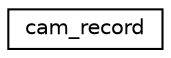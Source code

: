 digraph "Graphical Class Hierarchy"
{
 // LATEX_PDF_SIZE
  edge [fontname="Helvetica",fontsize="10",labelfontname="Helvetica",labelfontsize="10"];
  node [fontname="Helvetica",fontsize="10",shape=record];
  rankdir="LR";
  Node0 [label="cam_record",height=0.2,width=0.4,color="black", fillcolor="white", style="filled",URL="$structcam__record.html",tooltip="A structure to hold the camera configuration for rendering."];
}

